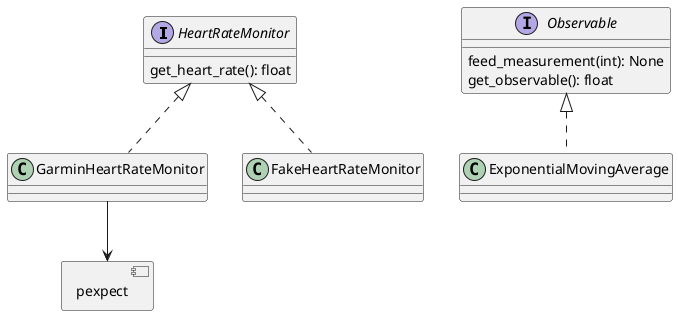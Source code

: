 @startuml
allowmixing

interface HeartRateMonitor {
    get_heart_rate(): float
}

class GarminHeartRateMonitor implements HeartRateMonitor
class FakeHeartRateMonitor implements HeartRateMonitor

component pexpect
GarminHeartRateMonitor --> pexpect

interface Observable {
    feed_measurement(int): None
    get_observable(): float
}

class ExponentialMovingAverage implements Observable

@enduml
